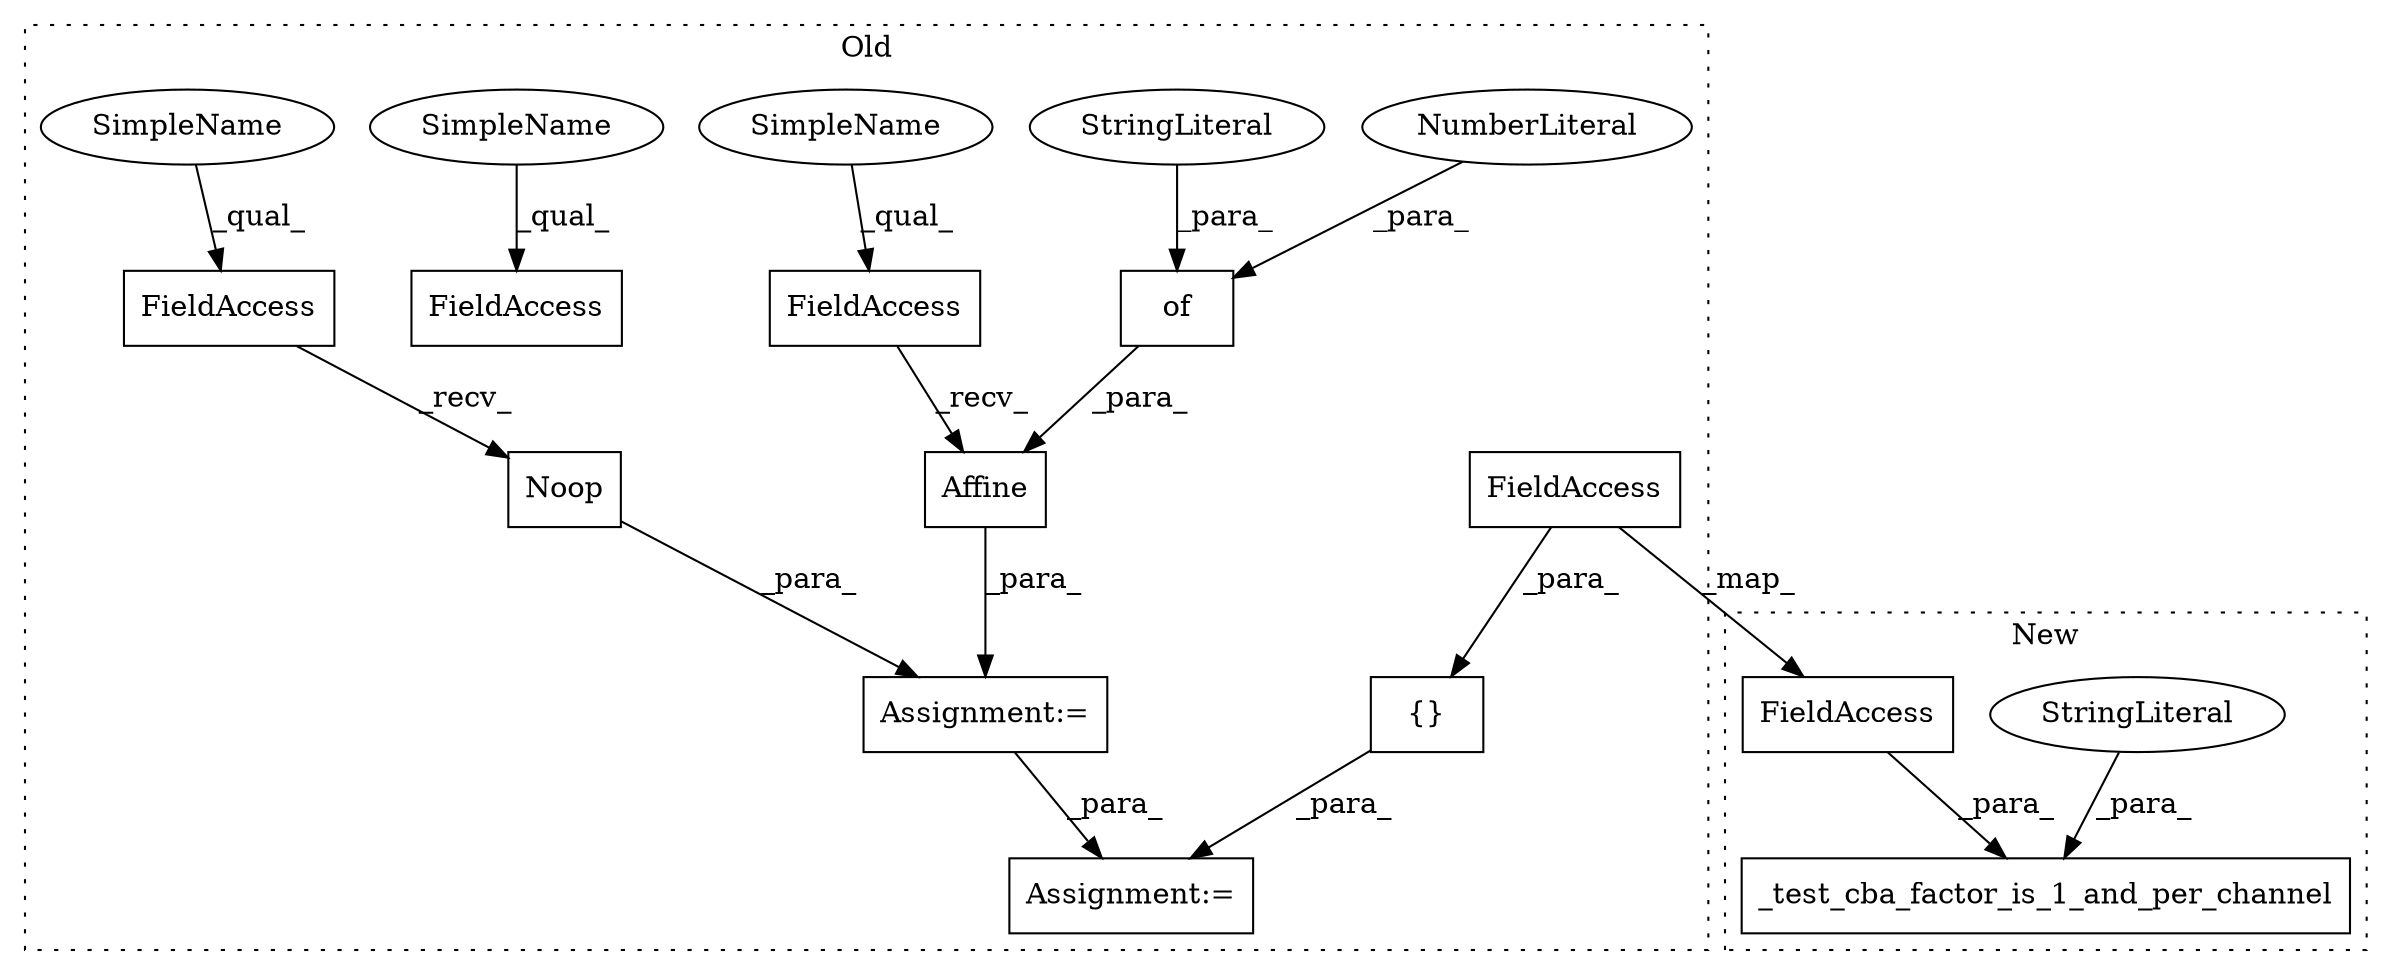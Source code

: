 digraph G {
subgraph cluster0 {
1 [label="Affine" a="32" s="40792,40812" l="7,1" shape="box"];
3 [label="FieldAccess" a="22" s="40774" l="17" shape="box"];
4 [label="FieldAccess" a="22" s="40749" l="17" shape="box"];
5 [label="Noop" a="32" s="40767" l="6" shape="box"];
6 [label="FieldAccess" a="22" s="40721" l="17" shape="box"];
7 [label="of" a="32" s="40803,40811" l="3,1" shape="box"];
8 [label="NumberLiteral" a="34" s="40810" l="1" shape="ellipse"];
9 [label="StringLiteral" a="45" s="40806" l="3" shape="ellipse"];
10 [label="Assignment:=" a="7" s="40833" l="1" shape="box"];
11 [label="{}" a="4" s="40864,40874" l="1,1" shape="box"];
13 [label="Assignment:=" a="7" s="40720" l="1" shape="box"];
15 [label="FieldAccess" a="22" s="40865" l="9" shape="box"];
16 [label="SimpleName" a="42" s="40774" l="6" shape="ellipse"];
17 [label="SimpleName" a="42" s="40721" l="6" shape="ellipse"];
18 [label="SimpleName" a="42" s="40749" l="6" shape="ellipse"];
label = "Old";
style="dotted";
}
subgraph cluster1 {
2 [label="_test_cba_factor_is_1_and_per_channel" a="32" s="36068,36134" l="38,1" shape="box"];
12 [label="StringLiteral" a="45" s="36106" l="18" shape="ellipse"];
14 [label="FieldAccess" a="22" s="36125" l="9" shape="box"];
label = "New";
style="dotted";
}
1 -> 13 [label="_para_"];
3 -> 1 [label="_recv_"];
4 -> 5 [label="_recv_"];
5 -> 13 [label="_para_"];
7 -> 1 [label="_para_"];
8 -> 7 [label="_para_"];
9 -> 7 [label="_para_"];
11 -> 10 [label="_para_"];
12 -> 2 [label="_para_"];
13 -> 10 [label="_para_"];
14 -> 2 [label="_para_"];
15 -> 11 [label="_para_"];
15 -> 14 [label="_map_"];
16 -> 3 [label="_qual_"];
17 -> 6 [label="_qual_"];
18 -> 4 [label="_qual_"];
}